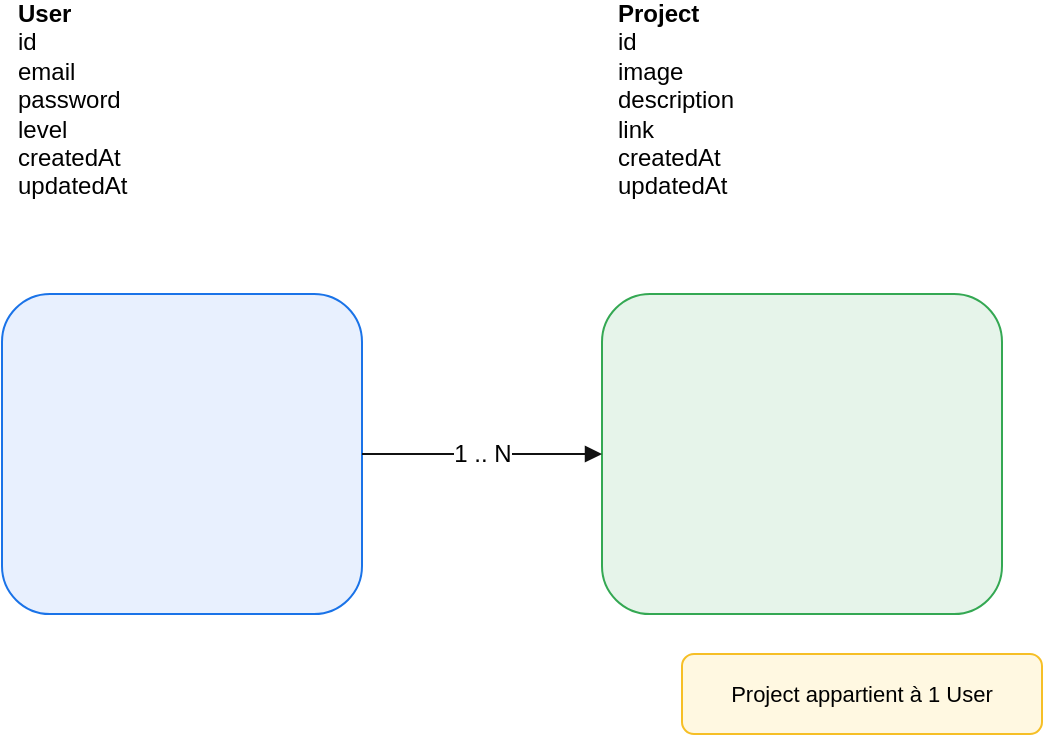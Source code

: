 <?xml version="1.0" encoding="UTF-8"?>
<mxfile version="22.0.3" type="device">
  <diagram id="mcd-pf2025" name="MCD">
    <mxGraphModel dx="1086" dy="690" grid="1" gridSize="10" guides="1" tooltips="1" connect="1" arrows="1" fold="1" page="1" pageScale="1" pageWidth="1169" pageHeight="827" math="0" shadow="0">
      <root>
        <mxCell id="0"/>
        <mxCell id="1" parent="0"/>

        <!-- Entity: User -->
        <mxCell id="user-entity" value="&lt;b&gt;User&lt;/b&gt;&lt;br/&gt;id&lt;br/&gt;email&lt;br/&gt;password&lt;br/&gt;level&lt;br/&gt;createdAt&lt;br/&gt;updatedAt" style="rounded=1;whiteSpace=wrap;html=1;strokeColor=#1a73e8;fillColor=#e8f0fe;align=left;labelPosition=center;verticalLabelPosition=top;verticalAlign=top;spacing=8;fontSize=12;" vertex="1" parent="1">
          <mxGeometry x="140" y="120" width="180" height="160" as="geometry"/>
        </mxCell>

        <!-- Entity: Project -->
        <mxCell id="project-entity" value="&lt;b&gt;Project&lt;/b&gt;&lt;br/&gt;id&lt;br/&gt;image&lt;br/&gt;description&lt;br/&gt;link&lt;br/&gt;createdAt&lt;br/&gt;updatedAt" style="rounded=1;whiteSpace=wrap;html=1;strokeColor=#34a853;fillColor=#e6f4ea;align=left;labelPosition=center;verticalLabelPosition=top;verticalAlign=top;spacing=8;fontSize=12;" vertex="1" parent="1">
          <mxGeometry x="440" y="120" width="200" height="160" as="geometry"/>
        </mxCell>

        <!-- Relationship: User (1) —— (N) Project -->
        <mxCell id="edge-user-project" value="1 .. N" style="endArrow=block;endFill=1;html=1;strokeColor=#111111;labelBackgroundColor=#ffffff;fontSize=12;" edge="1" parent="1" source="user-entity" target="project-entity">
          <mxGeometry relative="1" as="geometry">
            <mxPoint x="0" y="0" as="targetPoint"/>
          </mxGeometry>
        </mxCell>

        <!-- FK annotation on Project to indicate belongsTo User -->
        <mxCell id="fk-note" value="Project appartient à 1 User" style="whiteSpace=wrap;html=1;fillColor=#fff8e1;strokeColor=#f6bf26;rounded=1;spacing=6;fontSize=11;" vertex="1" parent="1">
          <mxGeometry x="480" y="300" width="180" height="40" as="geometry"/>
        </mxCell>

      </root>
    </mxGraphModel>
  </diagram>
</mxfile>
